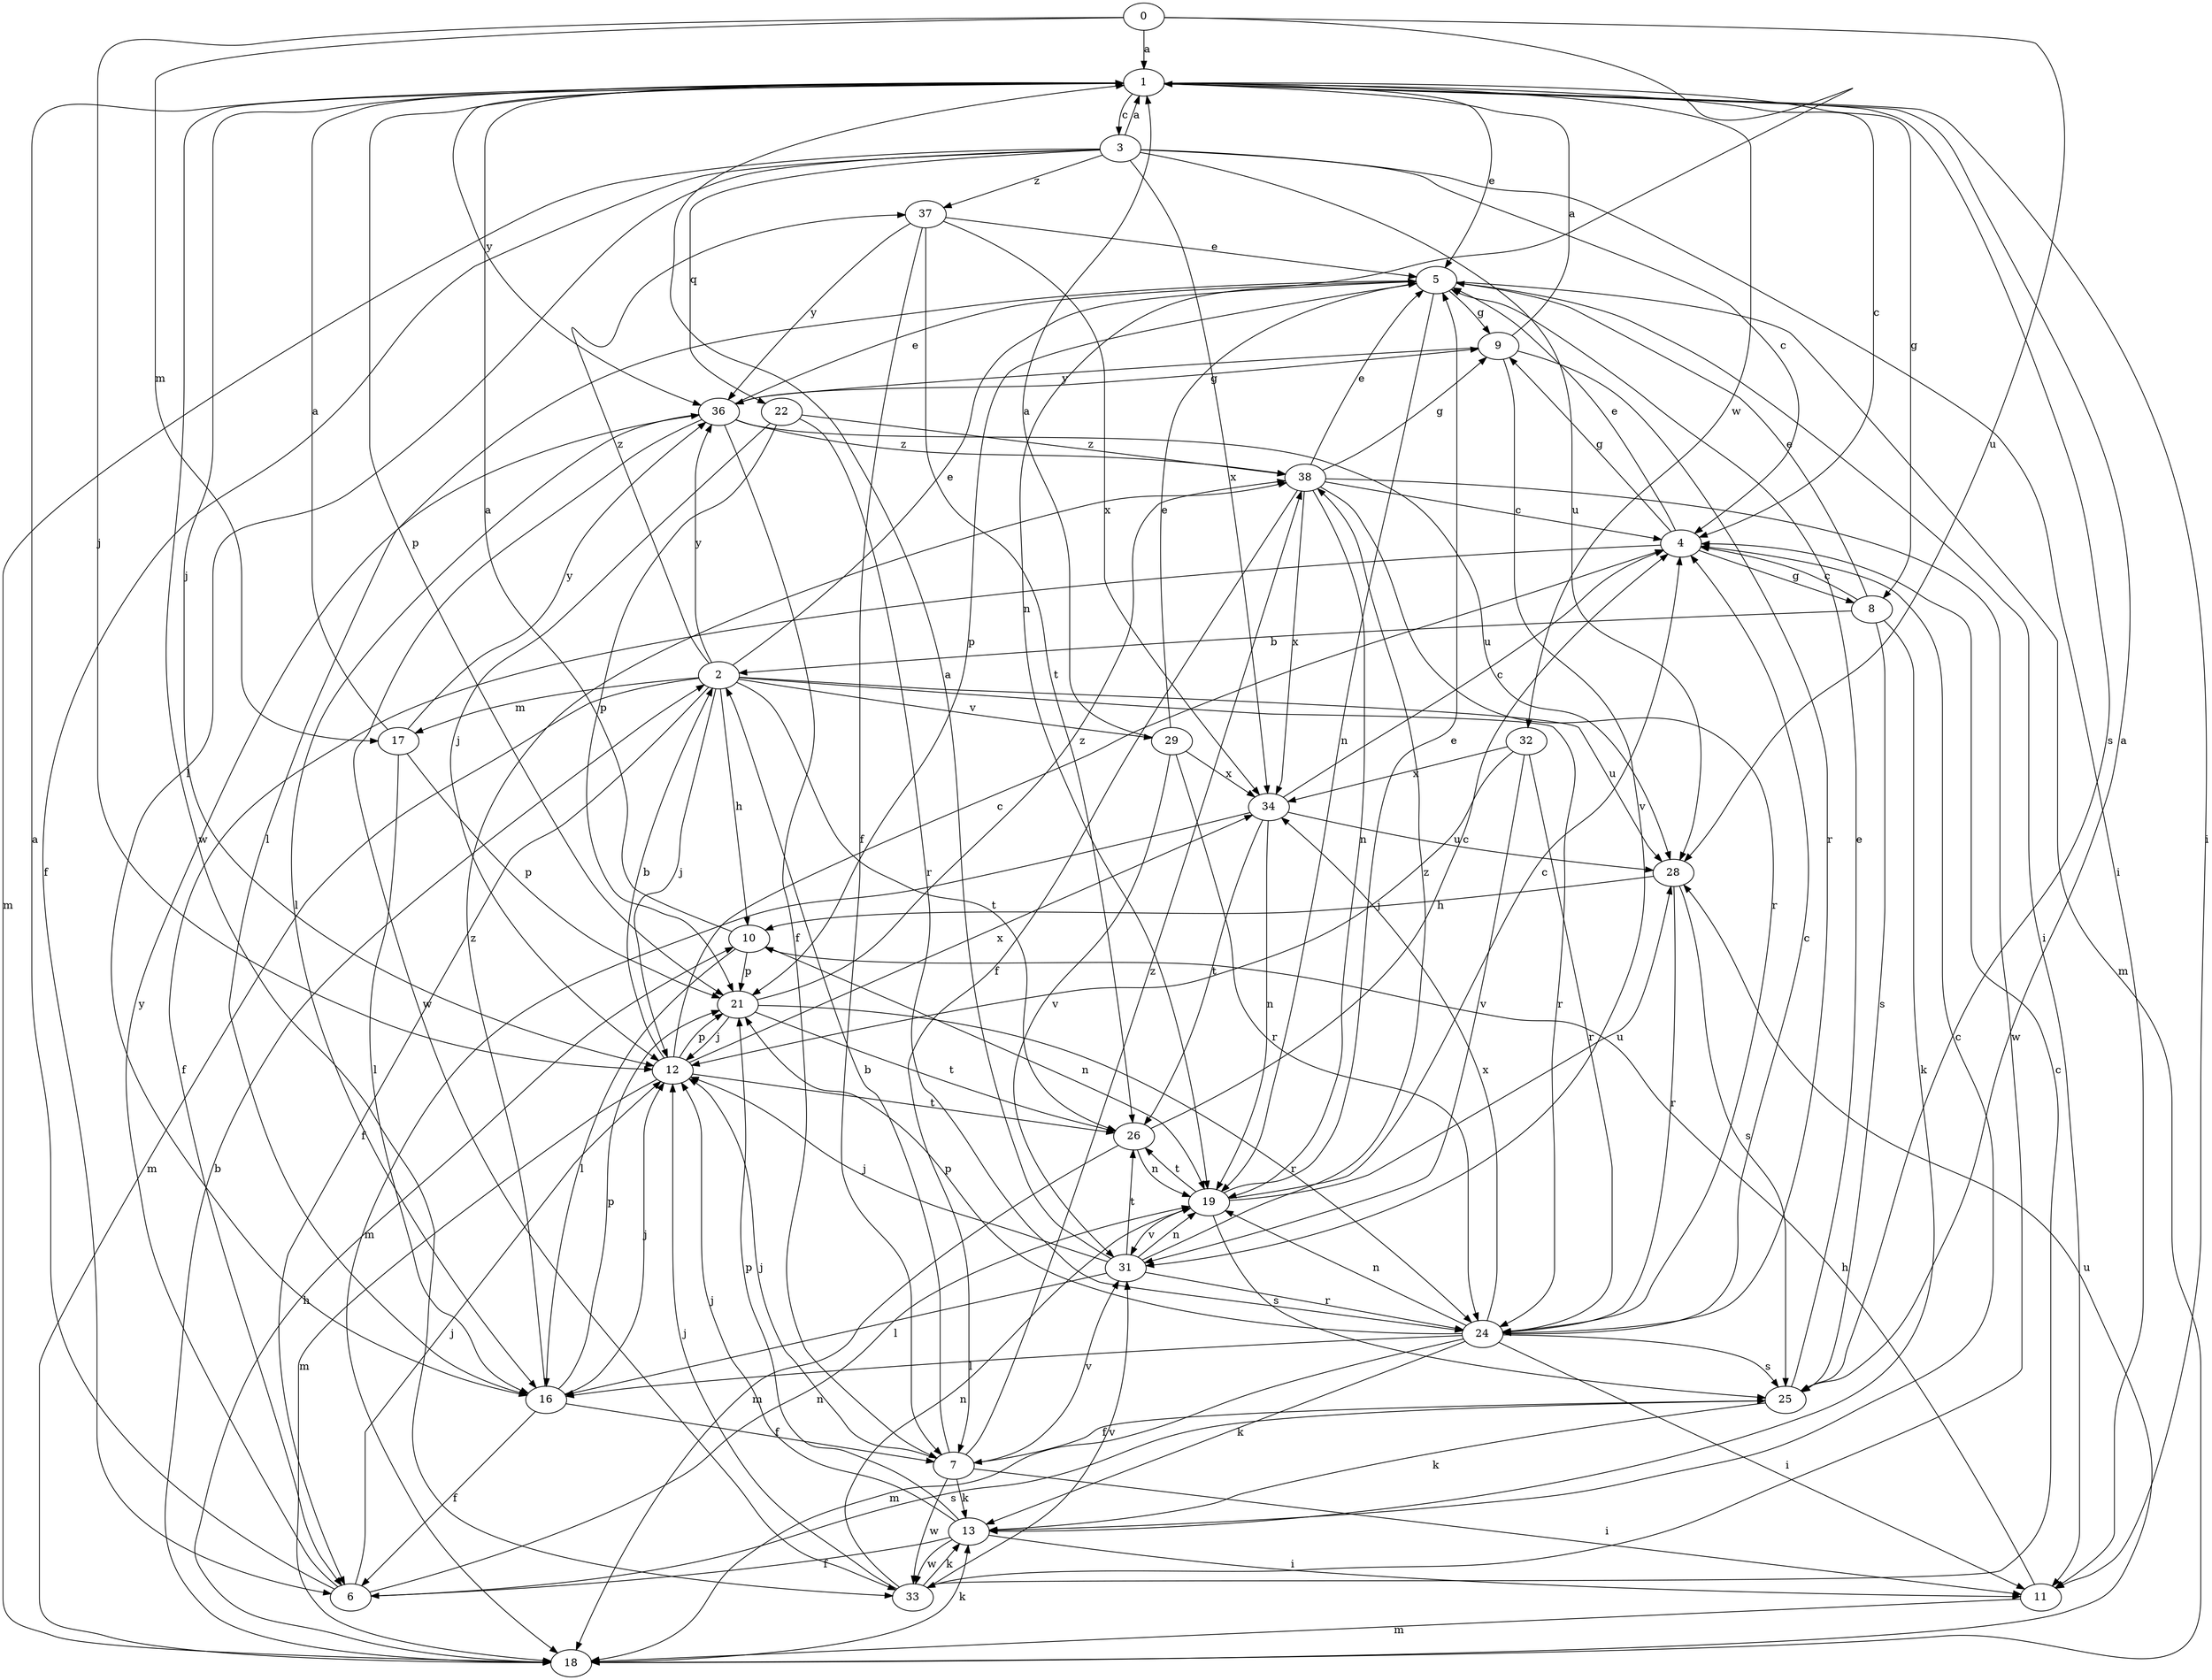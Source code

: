 strict digraph  {
0;
1;
2;
3;
4;
5;
6;
7;
8;
9;
10;
11;
12;
13;
16;
17;
18;
19;
21;
22;
24;
25;
26;
28;
29;
31;
32;
33;
34;
36;
37;
38;
0 -> 1  [label=a];
0 -> 12  [label=j];
0 -> 17  [label=m];
0 -> 19  [label=n];
0 -> 28  [label=u];
1 -> 3  [label=c];
1 -> 4  [label=c];
1 -> 5  [label=e];
1 -> 8  [label=g];
1 -> 11  [label=i];
1 -> 12  [label=j];
1 -> 21  [label=p];
1 -> 25  [label=s];
1 -> 32  [label=w];
1 -> 33  [label=w];
1 -> 36  [label=y];
2 -> 5  [label=e];
2 -> 6  [label=f];
2 -> 10  [label=h];
2 -> 12  [label=j];
2 -> 17  [label=m];
2 -> 18  [label=m];
2 -> 24  [label=r];
2 -> 26  [label=t];
2 -> 28  [label=u];
2 -> 29  [label=v];
2 -> 36  [label=y];
2 -> 37  [label=z];
3 -> 1  [label=a];
3 -> 4  [label=c];
3 -> 6  [label=f];
3 -> 11  [label=i];
3 -> 16  [label=l];
3 -> 18  [label=m];
3 -> 22  [label=q];
3 -> 28  [label=u];
3 -> 34  [label=x];
3 -> 37  [label=z];
4 -> 5  [label=e];
4 -> 6  [label=f];
4 -> 8  [label=g];
4 -> 9  [label=g];
5 -> 9  [label=g];
5 -> 11  [label=i];
5 -> 16  [label=l];
5 -> 18  [label=m];
5 -> 19  [label=n];
5 -> 21  [label=p];
6 -> 1  [label=a];
6 -> 12  [label=j];
6 -> 19  [label=n];
6 -> 25  [label=s];
6 -> 36  [label=y];
7 -> 2  [label=b];
7 -> 11  [label=i];
7 -> 12  [label=j];
7 -> 13  [label=k];
7 -> 31  [label=v];
7 -> 33  [label=w];
7 -> 38  [label=z];
8 -> 2  [label=b];
8 -> 4  [label=c];
8 -> 5  [label=e];
8 -> 13  [label=k];
8 -> 25  [label=s];
9 -> 1  [label=a];
9 -> 24  [label=r];
9 -> 31  [label=v];
9 -> 36  [label=y];
10 -> 1  [label=a];
10 -> 16  [label=l];
10 -> 19  [label=n];
10 -> 21  [label=p];
11 -> 10  [label=h];
11 -> 18  [label=m];
12 -> 2  [label=b];
12 -> 4  [label=c];
12 -> 18  [label=m];
12 -> 21  [label=p];
12 -> 26  [label=t];
12 -> 34  [label=x];
13 -> 4  [label=c];
13 -> 6  [label=f];
13 -> 11  [label=i];
13 -> 12  [label=j];
13 -> 21  [label=p];
13 -> 33  [label=w];
16 -> 6  [label=f];
16 -> 7  [label=f];
16 -> 12  [label=j];
16 -> 21  [label=p];
16 -> 38  [label=z];
17 -> 1  [label=a];
17 -> 16  [label=l];
17 -> 21  [label=p];
17 -> 36  [label=y];
18 -> 2  [label=b];
18 -> 10  [label=h];
18 -> 13  [label=k];
18 -> 28  [label=u];
19 -> 4  [label=c];
19 -> 5  [label=e];
19 -> 25  [label=s];
19 -> 26  [label=t];
19 -> 28  [label=u];
19 -> 31  [label=v];
21 -> 12  [label=j];
21 -> 24  [label=r];
21 -> 26  [label=t];
21 -> 38  [label=z];
22 -> 12  [label=j];
22 -> 21  [label=p];
22 -> 24  [label=r];
22 -> 38  [label=z];
24 -> 4  [label=c];
24 -> 11  [label=i];
24 -> 13  [label=k];
24 -> 16  [label=l];
24 -> 18  [label=m];
24 -> 19  [label=n];
24 -> 21  [label=p];
24 -> 25  [label=s];
24 -> 34  [label=x];
25 -> 1  [label=a];
25 -> 5  [label=e];
25 -> 7  [label=f];
25 -> 13  [label=k];
26 -> 4  [label=c];
26 -> 18  [label=m];
26 -> 19  [label=n];
28 -> 10  [label=h];
28 -> 24  [label=r];
28 -> 25  [label=s];
29 -> 1  [label=a];
29 -> 5  [label=e];
29 -> 24  [label=r];
29 -> 31  [label=v];
29 -> 34  [label=x];
31 -> 1  [label=a];
31 -> 12  [label=j];
31 -> 16  [label=l];
31 -> 19  [label=n];
31 -> 24  [label=r];
31 -> 26  [label=t];
31 -> 38  [label=z];
32 -> 12  [label=j];
32 -> 24  [label=r];
32 -> 31  [label=v];
32 -> 34  [label=x];
33 -> 4  [label=c];
33 -> 12  [label=j];
33 -> 13  [label=k];
33 -> 19  [label=n];
33 -> 31  [label=v];
34 -> 4  [label=c];
34 -> 18  [label=m];
34 -> 19  [label=n];
34 -> 26  [label=t];
34 -> 28  [label=u];
36 -> 5  [label=e];
36 -> 7  [label=f];
36 -> 9  [label=g];
36 -> 16  [label=l];
36 -> 28  [label=u];
36 -> 33  [label=w];
36 -> 38  [label=z];
37 -> 5  [label=e];
37 -> 7  [label=f];
37 -> 26  [label=t];
37 -> 34  [label=x];
37 -> 36  [label=y];
38 -> 4  [label=c];
38 -> 5  [label=e];
38 -> 7  [label=f];
38 -> 9  [label=g];
38 -> 19  [label=n];
38 -> 24  [label=r];
38 -> 33  [label=w];
38 -> 34  [label=x];
}
